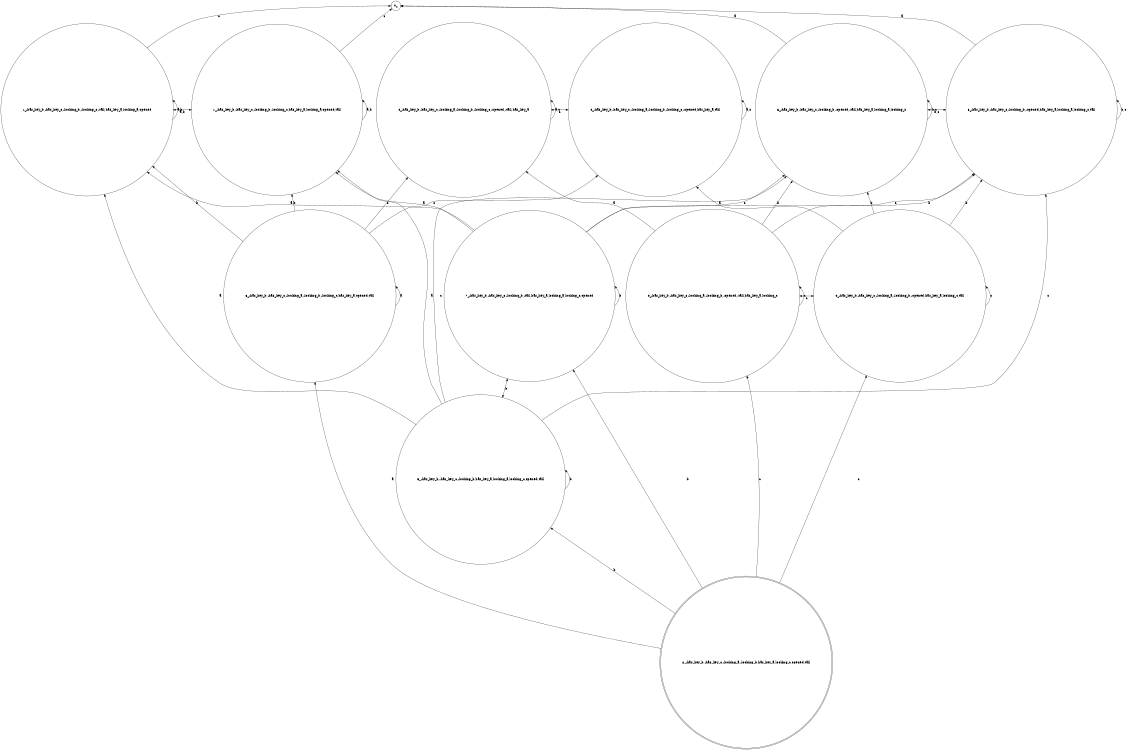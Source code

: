 digraph K_structure{
	rankdir=BT;
	size="8,5"
//WORLDS List:
	node [shape = circle] "0_-has_key_b,-has_key_c,-looking_a,-looking_b,-opened,has_key_a,looking_c,tail";// (,-has_key_b,-has_key_c,-looking_a,-looking_b,-opened,has_key_a,looking_c,tail)
	node [shape = circle] "0_-has_key_b,-has_key_c,-looking_a,-looking_b,-opened,-tail,has_key_a,looking_c";// (,-has_key_b,-has_key_c,-looking_a,-looking_b,-opened,-tail,has_key_a,looking_c)
	node [shape = circle] "1_-has_key_b,-has_key_c,-looking_b,-looking_c,has_key_a,looking_a,opened,tail";// (,-has_key_b,-has_key_c,-looking_b,-looking_c,has_key_a,looking_a,opened,tail)
	node [shape = doublecircle] "2_-has_key_b,-has_key_c,-looking_a,-looking_b,has_key_a,looking_c,opened,tail";// (,-has_key_b,-has_key_c,-looking_a,-looking_b,has_key_a,looking_c,opened,tail)
	node [shape = circle] "3_-has_key_b,-has_key_c,-looking_a,-looking_b,-looking_c,has_key_a,opened,tail";// (,-has_key_b,-has_key_c,-looking_a,-looking_b,-looking_c,has_key_a,opened,tail)
	node [shape = circle] "4_-has_key_b,-has_key_c,-looking_a,-looking_b,-looking_c,-opened,has_key_a,tail";// (,-has_key_b,-has_key_c,-looking_a,-looking_b,-looking_c,-opened,has_key_a,tail)
	node [shape = circle] "5_-has_key_b,-has_key_c,-looking_b,has_key_a,looking_a,looking_c,opened,tail";// (,-has_key_b,-has_key_c,-looking_b,has_key_a,looking_a,looking_c,opened,tail)
	node [shape = circle] "6_-has_key_b,-has_key_c,-looking_b,-opened,-tail,has_key_a,looking_a,looking_c";// (,-has_key_b,-has_key_c,-looking_b,-opened,-tail,has_key_a,looking_a,looking_c)
	node [shape = circle] "4_-has_key_b,-has_key_c,-looking_a,-looking_b,-looking_c,-opened,-tail,has_key_a";// (,-has_key_b,-has_key_c,-looking_a,-looking_b,-looking_c,-opened,-tail,has_key_a)
	node [shape = circle] "6_-has_key_b,-has_key_c,-looking_b,-opened,has_key_a,looking_a,looking_c,tail";// (,-has_key_b,-has_key_c,-looking_b,-opened,has_key_a,looking_a,looking_c,tail)
	node [shape = circle] "1_-has_key_b,-has_key_c,-looking_b,-looking_c,-tail,has_key_a,looking_a,opened";// (,-has_key_b,-has_key_c,-looking_b,-looking_c,-tail,has_key_a,looking_a,opened)
	node [shape = circle] "7_-has_key_b,-has_key_c,-looking_b,-tail,has_key_a,looking_a,looking_c,opened";// (,-has_key_b,-has_key_c,-looking_b,-tail,has_key_a,looking_a,looking_c,opened)


//RANKS List:
	{rank = same; "6_-has_key_b,-has_key_c,-looking_b,-opened,-tail,has_key_a,looking_a,looking_c"; "6_-has_key_b,-has_key_c,-looking_b,-opened,has_key_a,looking_a,looking_c,tail"; }
	{rank = same; "1_-has_key_b,-has_key_c,-looking_b,-looking_c,has_key_a,looking_a,opened,tail"; "1_-has_key_b,-has_key_c,-looking_b,-looking_c,-tail,has_key_a,looking_a,opened"; }
	{rank = same; "5_-has_key_b,-has_key_c,-looking_b,has_key_a,looking_a,looking_c,opened,tail"; }
	{rank = same; "7_-has_key_b,-has_key_c,-looking_b,-tail,has_key_a,looking_a,looking_c,opened"; }
	{rank = same; "4_-has_key_b,-has_key_c,-looking_a,-looking_b,-looking_c,-opened,has_key_a,tail"; "4_-has_key_b,-has_key_c,-looking_a,-looking_b,-looking_c,-opened,-tail,has_key_a"; }
	{rank = same; "3_-has_key_b,-has_key_c,-looking_a,-looking_b,-looking_c,has_key_a,opened,tail"; }
	{rank = same; "2_-has_key_b,-has_key_c,-looking_a,-looking_b,has_key_a,looking_c,opened,tail"; }
	{rank = same; "0_-has_key_b,-has_key_c,-looking_a,-looking_b,-opened,has_key_a,looking_c,tail"; "0_-has_key_b,-has_key_c,-looking_a,-looking_b,-opened,-tail,has_key_a,looking_c"; }


//EDGES List:
	"0_-has_key_b,-has_key_c,-looking_a,-looking_b,-opened,-tail,has_key_a,looking_c" -> "0_-has_key_b,-has_key_c,-looking_a,-looking_b,-opened,-tail,has_key_a,looking_c" [ label = "c" ];
	"0_-has_key_b,-has_key_c,-looking_a,-looking_b,-opened,-tail,has_key_a,looking_c" -> "4_-has_key_b,-has_key_c,-looking_a,-looking_b,-looking_c,-opened,-tail,has_key_a" [ label = "a" ];
	"0_-has_key_b,-has_key_c,-looking_a,-looking_b,-opened,-tail,has_key_a,looking_c" -> "6_-has_key_b,-has_key_c,-looking_b,-opened,-tail,has_key_a,looking_a,looking_c" [ label = "b" ];
	"0_-has_key_b,-has_key_c,-looking_a,-looking_b,-opened,-tail,has_key_a,looking_c" -> "6_-has_key_b,-has_key_c,-looking_b,-opened,has_key_a,looking_a,looking_c,tail" [ label = "b" ];
	"0_-has_key_b,-has_key_c,-looking_a,-looking_b,-opened,has_key_a,looking_c,tail" -> "0_-has_key_b,-has_key_c,-looking_a,-looking_b,-opened,has_key_a,looking_c,tail" [ label = "c" ];
	"0_-has_key_b,-has_key_c,-looking_a,-looking_b,-opened,has_key_a,looking_c,tail" -> "4_-has_key_b,-has_key_c,-looking_a,-looking_b,-looking_c,-opened,has_key_a,tail" [ label = "a" ];
	"0_-has_key_b,-has_key_c,-looking_a,-looking_b,-opened,has_key_a,looking_c,tail" -> "6_-has_key_b,-has_key_c,-looking_b,-opened,-tail,has_key_a,looking_a,looking_c" [ label = "b" ];
	"0_-has_key_b,-has_key_c,-looking_a,-looking_b,-opened,has_key_a,looking_c,tail" -> "6_-has_key_b,-has_key_c,-looking_b,-opened,has_key_a,looking_a,looking_c,tail" [ label = "b" ];
	"1_-has_key_b,-has_key_c,-looking_b,-looking_c,-tail,has_key_a,looking_a,opened" -> "0_" [ label = "c" ];
	"1_-has_key_b,-has_key_c,-looking_b,-looking_c,-tail,has_key_a,looking_a,opened" -> "1_-has_key_b,-has_key_c,-looking_b,-looking_c,-tail,has_key_a,looking_a,opened" [ label = "a,b" ];
	"1_-has_key_b,-has_key_c,-looking_b,-looking_c,has_key_a,looking_a,opened,tail" -> "0_" [ label = "c" ];
	"1_-has_key_b,-has_key_c,-looking_b,-looking_c,has_key_a,looking_a,opened,tail" -> "1_-has_key_b,-has_key_c,-looking_b,-looking_c,has_key_a,looking_a,opened,tail" [ label = "a,b" ];
	"2_-has_key_b,-has_key_c,-looking_a,-looking_b,has_key_a,looking_c,opened,tail" -> "0_-has_key_b,-has_key_c,-looking_a,-looking_b,-opened,-tail,has_key_a,looking_c" [ label = "c" ];
	"2_-has_key_b,-has_key_c,-looking_a,-looking_b,has_key_a,looking_c,opened,tail" -> "0_-has_key_b,-has_key_c,-looking_a,-looking_b,-opened,has_key_a,looking_c,tail" [ label = "c" ];
	"2_-has_key_b,-has_key_c,-looking_a,-looking_b,has_key_a,looking_c,opened,tail" -> "3_-has_key_b,-has_key_c,-looking_a,-looking_b,-looking_c,has_key_a,opened,tail" [ label = "a" ];
	"2_-has_key_b,-has_key_c,-looking_a,-looking_b,has_key_a,looking_c,opened,tail" -> "5_-has_key_b,-has_key_c,-looking_b,has_key_a,looking_a,looking_c,opened,tail" [ label = "b" ];
	"2_-has_key_b,-has_key_c,-looking_a,-looking_b,has_key_a,looking_c,opened,tail" -> "7_-has_key_b,-has_key_c,-looking_b,-tail,has_key_a,looking_a,looking_c,opened" [ label = "b" ];
	"3_-has_key_b,-has_key_c,-looking_a,-looking_b,-looking_c,has_key_a,opened,tail" -> "1_-has_key_b,-has_key_c,-looking_b,-looking_c,-tail,has_key_a,looking_a,opened" [ label = "b" ];
	"3_-has_key_b,-has_key_c,-looking_a,-looking_b,-looking_c,has_key_a,opened,tail" -> "1_-has_key_b,-has_key_c,-looking_b,-looking_c,has_key_a,looking_a,opened,tail" [ label = "b" ];
	"3_-has_key_b,-has_key_c,-looking_a,-looking_b,-looking_c,has_key_a,opened,tail" -> "3_-has_key_b,-has_key_c,-looking_a,-looking_b,-looking_c,has_key_a,opened,tail" [ label = "a" ];
	"3_-has_key_b,-has_key_c,-looking_a,-looking_b,-looking_c,has_key_a,opened,tail" -> "4_-has_key_b,-has_key_c,-looking_a,-looking_b,-looking_c,-opened,-tail,has_key_a" [ label = "c" ];
	"3_-has_key_b,-has_key_c,-looking_a,-looking_b,-looking_c,has_key_a,opened,tail" -> "4_-has_key_b,-has_key_c,-looking_a,-looking_b,-looking_c,-opened,has_key_a,tail" [ label = "c" ];
	"4_-has_key_b,-has_key_c,-looking_a,-looking_b,-looking_c,-opened,-tail,has_key_a" -> "4_-has_key_b,-has_key_c,-looking_a,-looking_b,-looking_c,-opened,-tail,has_key_a" [ label = "a,c" ];
	"4_-has_key_b,-has_key_c,-looking_a,-looking_b,-looking_c,-opened,has_key_a,tail" -> "4_-has_key_b,-has_key_c,-looking_a,-looking_b,-looking_c,-opened,has_key_a,tail" [ label = "a,c" ];
	"5_-has_key_b,-has_key_c,-looking_b,has_key_a,looking_a,looking_c,opened,tail" -> "1_-has_key_b,-has_key_c,-looking_b,-looking_c,-tail,has_key_a,looking_a,opened" [ label = "a" ];
	"5_-has_key_b,-has_key_c,-looking_b,has_key_a,looking_a,looking_c,opened,tail" -> "1_-has_key_b,-has_key_c,-looking_b,-looking_c,has_key_a,looking_a,opened,tail" [ label = "a" ];
	"5_-has_key_b,-has_key_c,-looking_b,has_key_a,looking_a,looking_c,opened,tail" -> "5_-has_key_b,-has_key_c,-looking_b,has_key_a,looking_a,looking_c,opened,tail" [ label = "b" ];
	"5_-has_key_b,-has_key_c,-looking_b,has_key_a,looking_a,looking_c,opened,tail" -> "6_-has_key_b,-has_key_c,-looking_b,-opened,-tail,has_key_a,looking_a,looking_c" [ label = "c" ];
	"5_-has_key_b,-has_key_c,-looking_b,has_key_a,looking_a,looking_c,opened,tail" -> "6_-has_key_b,-has_key_c,-looking_b,-opened,has_key_a,looking_a,looking_c,tail" [ label = "c" ];
	"6_-has_key_b,-has_key_c,-looking_b,-opened,-tail,has_key_a,looking_a,looking_c" -> "0_" [ label = "a" ];
	"6_-has_key_b,-has_key_c,-looking_b,-opened,-tail,has_key_a,looking_a,looking_c" -> "6_-has_key_b,-has_key_c,-looking_b,-opened,-tail,has_key_a,looking_a,looking_c" [ label = "b,c" ];
	"6_-has_key_b,-has_key_c,-looking_b,-opened,has_key_a,looking_a,looking_c,tail" -> "0_" [ label = "a" ];
	"6_-has_key_b,-has_key_c,-looking_b,-opened,has_key_a,looking_a,looking_c,tail" -> "6_-has_key_b,-has_key_c,-looking_b,-opened,has_key_a,looking_a,looking_c,tail" [ label = "b,c" ];
	"7_-has_key_b,-has_key_c,-looking_b,-tail,has_key_a,looking_a,looking_c,opened" -> "1_-has_key_b,-has_key_c,-looking_b,-looking_c,-tail,has_key_a,looking_a,opened" [ label = "a" ];
	"7_-has_key_b,-has_key_c,-looking_b,-tail,has_key_a,looking_a,looking_c,opened" -> "1_-has_key_b,-has_key_c,-looking_b,-looking_c,has_key_a,looking_a,opened,tail" [ label = "a" ];
	"7_-has_key_b,-has_key_c,-looking_b,-tail,has_key_a,looking_a,looking_c,opened" -> "6_-has_key_b,-has_key_c,-looking_b,-opened,-tail,has_key_a,looking_a,looking_c" [ label = "c" ];
	"7_-has_key_b,-has_key_c,-looking_b,-tail,has_key_a,looking_a,looking_c,opened" -> "6_-has_key_b,-has_key_c,-looking_b,-opened,has_key_a,looking_a,looking_c,tail" [ label = "c" ];
	"7_-has_key_b,-has_key_c,-looking_b,-tail,has_key_a,looking_a,looking_c,opened" -> "7_-has_key_b,-has_key_c,-looking_b,-tail,has_key_a,looking_a,looking_c,opened" [ label = "b" ];
	"0_-has_key_b,-has_key_c,-looking_a,-looking_b,-opened,-tail,has_key_a,looking_c" -> "0_-has_key_b,-has_key_c,-looking_a,-looking_b,-opened,has_key_a,looking_c,tail" [ dir=both label = "c" ];
	"1_-has_key_b,-has_key_c,-looking_b,-looking_c,-tail,has_key_a,looking_a,opened" -> "1_-has_key_b,-has_key_c,-looking_b,-looking_c,has_key_a,looking_a,opened,tail" [ dir=both label = "a,b" ];
	"4_-has_key_b,-has_key_c,-looking_a,-looking_b,-looking_c,-opened,-tail,has_key_a" -> "4_-has_key_b,-has_key_c,-looking_a,-looking_b,-looking_c,-opened,has_key_a,tail" [ dir=both label = "c" ];
	"5_-has_key_b,-has_key_c,-looking_b,has_key_a,looking_a,looking_c,opened,tail" -> "7_-has_key_b,-has_key_c,-looking_b,-tail,has_key_a,looking_a,looking_c,opened" [ dir=both label = "b" ];
	"6_-has_key_b,-has_key_c,-looking_b,-opened,-tail,has_key_a,looking_a,looking_c" -> "6_-has_key_b,-has_key_c,-looking_b,-opened,has_key_a,looking_a,looking_c,tail" [ dir=both label = "b,c" ];
}

